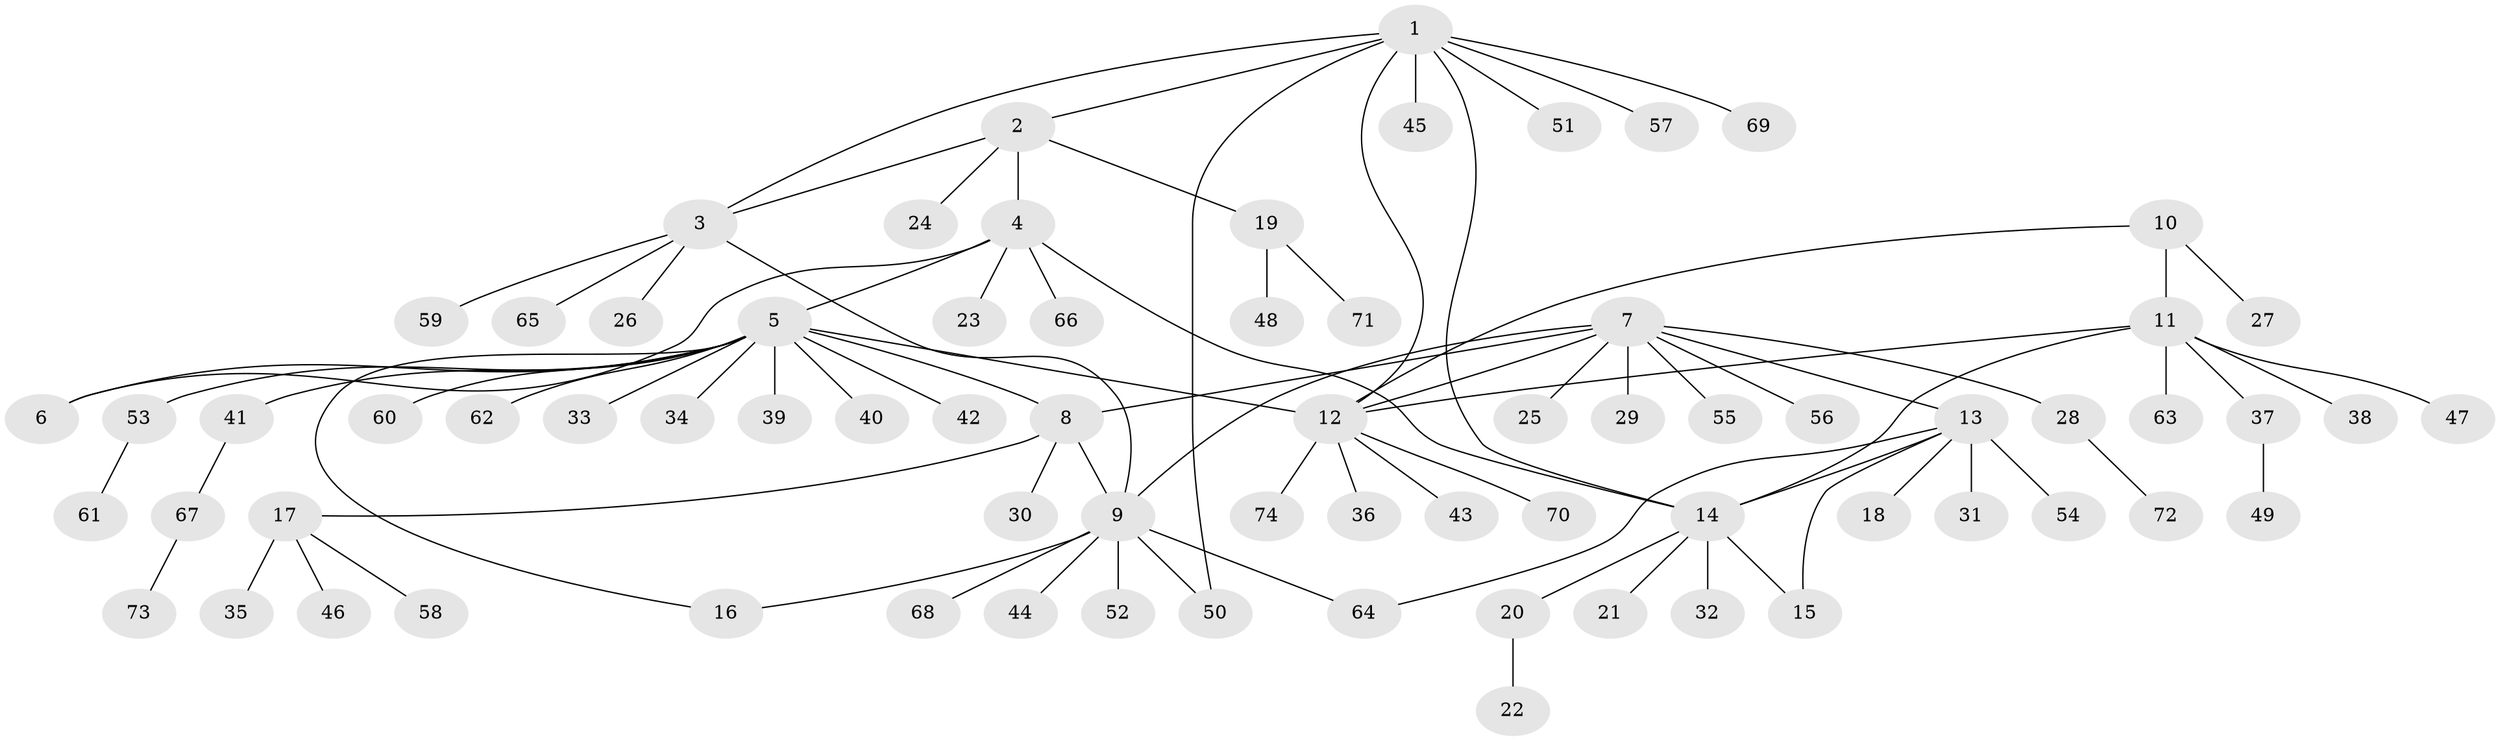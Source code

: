 // coarse degree distribution, {9: 0.05263157894736842, 5: 0.03508771929824561, 13: 0.017543859649122806, 2: 0.10526315789473684, 8: 0.03508771929824561, 4: 0.017543859649122806, 6: 0.03508771929824561, 3: 0.017543859649122806, 1: 0.6842105263157895}
// Generated by graph-tools (version 1.1) at 2025/52/02/27/25 19:52:20]
// undirected, 74 vertices, 87 edges
graph export_dot {
graph [start="1"]
  node [color=gray90,style=filled];
  1;
  2;
  3;
  4;
  5;
  6;
  7;
  8;
  9;
  10;
  11;
  12;
  13;
  14;
  15;
  16;
  17;
  18;
  19;
  20;
  21;
  22;
  23;
  24;
  25;
  26;
  27;
  28;
  29;
  30;
  31;
  32;
  33;
  34;
  35;
  36;
  37;
  38;
  39;
  40;
  41;
  42;
  43;
  44;
  45;
  46;
  47;
  48;
  49;
  50;
  51;
  52;
  53;
  54;
  55;
  56;
  57;
  58;
  59;
  60;
  61;
  62;
  63;
  64;
  65;
  66;
  67;
  68;
  69;
  70;
  71;
  72;
  73;
  74;
  1 -- 2;
  1 -- 3;
  1 -- 12;
  1 -- 14;
  1 -- 45;
  1 -- 50;
  1 -- 51;
  1 -- 57;
  1 -- 69;
  2 -- 3;
  2 -- 4;
  2 -- 19;
  2 -- 24;
  3 -- 9;
  3 -- 26;
  3 -- 59;
  3 -- 65;
  4 -- 5;
  4 -- 6;
  4 -- 14;
  4 -- 23;
  4 -- 66;
  5 -- 6;
  5 -- 8;
  5 -- 12;
  5 -- 16;
  5 -- 33;
  5 -- 34;
  5 -- 39;
  5 -- 40;
  5 -- 41;
  5 -- 42;
  5 -- 53;
  5 -- 60;
  5 -- 62;
  7 -- 8;
  7 -- 9;
  7 -- 12;
  7 -- 13;
  7 -- 25;
  7 -- 28;
  7 -- 29;
  7 -- 55;
  7 -- 56;
  8 -- 9;
  8 -- 17;
  8 -- 30;
  9 -- 16;
  9 -- 44;
  9 -- 50;
  9 -- 52;
  9 -- 64;
  9 -- 68;
  10 -- 11;
  10 -- 12;
  10 -- 27;
  11 -- 12;
  11 -- 14;
  11 -- 37;
  11 -- 38;
  11 -- 47;
  11 -- 63;
  12 -- 36;
  12 -- 43;
  12 -- 70;
  12 -- 74;
  13 -- 14;
  13 -- 15;
  13 -- 18;
  13 -- 31;
  13 -- 54;
  13 -- 64;
  14 -- 15;
  14 -- 20;
  14 -- 21;
  14 -- 32;
  17 -- 35;
  17 -- 46;
  17 -- 58;
  19 -- 48;
  19 -- 71;
  20 -- 22;
  28 -- 72;
  37 -- 49;
  41 -- 67;
  53 -- 61;
  67 -- 73;
}
